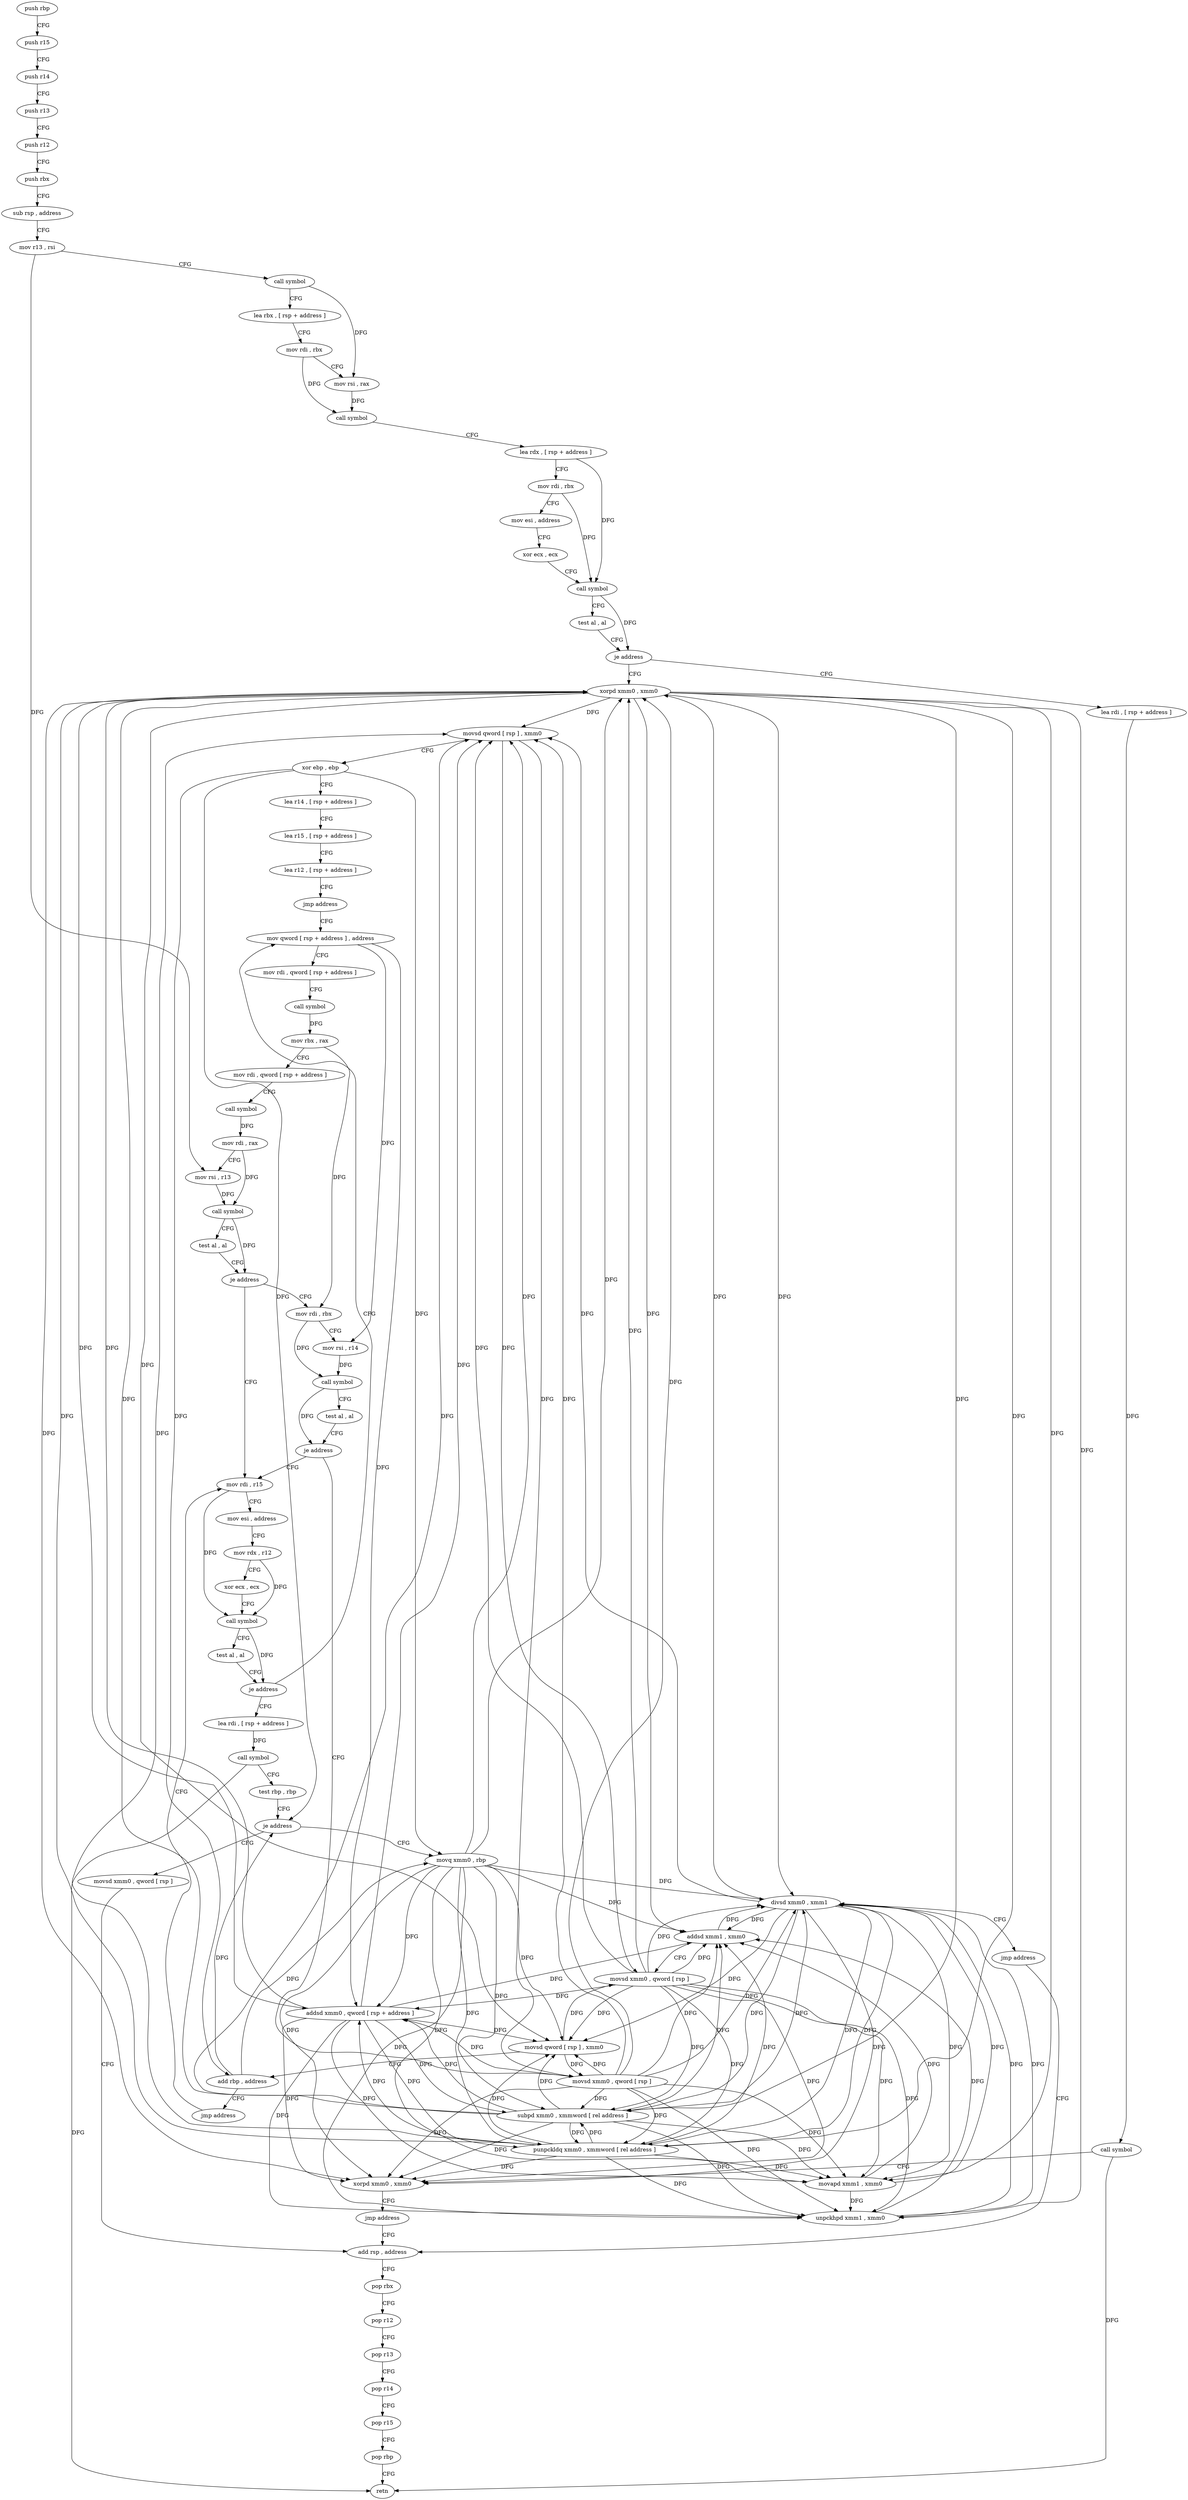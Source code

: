 digraph "func" {
"146832" [label = "push rbp" ]
"146833" [label = "push r15" ]
"146835" [label = "push r14" ]
"146837" [label = "push r13" ]
"146839" [label = "push r12" ]
"146841" [label = "push rbx" ]
"146842" [label = "sub rsp , address" ]
"146846" [label = "mov r13 , rsi" ]
"146849" [label = "call symbol" ]
"146854" [label = "lea rbx , [ rsp + address ]" ]
"146859" [label = "mov rdi , rbx" ]
"146862" [label = "mov rsi , rax" ]
"146865" [label = "call symbol" ]
"146870" [label = "lea rdx , [ rsp + address ]" ]
"146875" [label = "mov rdi , rbx" ]
"146878" [label = "mov esi , address" ]
"146883" [label = "xor ecx , ecx" ]
"146885" [label = "call symbol" ]
"146890" [label = "test al , al" ]
"146892" [label = "je address" ]
"147034" [label = "lea rdi , [ rsp + address ]" ]
"146898" [label = "xorpd xmm0 , xmm0" ]
"147039" [label = "call symbol" ]
"147044" [label = "xorpd xmm0 , xmm0" ]
"147048" [label = "jmp address" ]
"147114" [label = "add rsp , address" ]
"146902" [label = "movsd qword [ rsp ] , xmm0" ]
"146907" [label = "xor ebp , ebp" ]
"146909" [label = "lea r14 , [ rsp + address ]" ]
"146914" [label = "lea r15 , [ rsp + address ]" ]
"146919" [label = "lea r12 , [ rsp + address ]" ]
"146924" [label = "jmp address" ]
"146950" [label = "mov qword [ rsp + address ] , address" ]
"147118" [label = "pop rbx" ]
"147119" [label = "pop r12" ]
"147121" [label = "pop r13" ]
"147123" [label = "pop r14" ]
"147125" [label = "pop r15" ]
"147127" [label = "pop rbp" ]
"147128" [label = "retn" ]
"146959" [label = "mov rdi , qword [ rsp + address ]" ]
"146964" [label = "call symbol" ]
"146969" [label = "mov rbx , rax" ]
"146972" [label = "mov rdi , qword [ rsp + address ]" ]
"146977" [label = "call symbol" ]
"146982" [label = "mov rdi , rax" ]
"146985" [label = "mov rsi , r13" ]
"146988" [label = "call symbol" ]
"146993" [label = "test al , al" ]
"146995" [label = "je address" ]
"146928" [label = "mov rdi , r15" ]
"146997" [label = "mov rdi , rbx" ]
"146931" [label = "mov esi , address" ]
"146936" [label = "mov rdx , r12" ]
"146939" [label = "xor ecx , ecx" ]
"146941" [label = "call symbol" ]
"146946" [label = "test al , al" ]
"146948" [label = "je address" ]
"147050" [label = "lea rdi , [ rsp + address ]" ]
"147000" [label = "mov rsi , r14" ]
"147003" [label = "call symbol" ]
"147008" [label = "test al , al" ]
"147010" [label = "je address" ]
"147012" [label = "movsd xmm0 , qword [ rsp ]" ]
"147055" [label = "call symbol" ]
"147060" [label = "test rbp , rbp" ]
"147063" [label = "je address" ]
"147109" [label = "movsd xmm0 , qword [ rsp ]" ]
"147065" [label = "movq xmm0 , rbp" ]
"147017" [label = "addsd xmm0 , qword [ rsp + address ]" ]
"147023" [label = "movsd qword [ rsp ] , xmm0" ]
"147028" [label = "add rbp , address" ]
"147032" [label = "jmp address" ]
"147070" [label = "punpckldq xmm0 , xmmword [ rel address ]" ]
"147078" [label = "subpd xmm0 , xmmword [ rel address ]" ]
"147086" [label = "movapd xmm1 , xmm0" ]
"147090" [label = "unpckhpd xmm1 , xmm0" ]
"147094" [label = "addsd xmm1 , xmm0" ]
"147098" [label = "movsd xmm0 , qword [ rsp ]" ]
"147103" [label = "divsd xmm0 , xmm1" ]
"147107" [label = "jmp address" ]
"146832" -> "146833" [ label = "CFG" ]
"146833" -> "146835" [ label = "CFG" ]
"146835" -> "146837" [ label = "CFG" ]
"146837" -> "146839" [ label = "CFG" ]
"146839" -> "146841" [ label = "CFG" ]
"146841" -> "146842" [ label = "CFG" ]
"146842" -> "146846" [ label = "CFG" ]
"146846" -> "146849" [ label = "CFG" ]
"146846" -> "146985" [ label = "DFG" ]
"146849" -> "146854" [ label = "CFG" ]
"146849" -> "146862" [ label = "DFG" ]
"146854" -> "146859" [ label = "CFG" ]
"146859" -> "146862" [ label = "CFG" ]
"146859" -> "146865" [ label = "DFG" ]
"146862" -> "146865" [ label = "DFG" ]
"146865" -> "146870" [ label = "CFG" ]
"146870" -> "146875" [ label = "CFG" ]
"146870" -> "146885" [ label = "DFG" ]
"146875" -> "146878" [ label = "CFG" ]
"146875" -> "146885" [ label = "DFG" ]
"146878" -> "146883" [ label = "CFG" ]
"146883" -> "146885" [ label = "CFG" ]
"146885" -> "146890" [ label = "CFG" ]
"146885" -> "146892" [ label = "DFG" ]
"146890" -> "146892" [ label = "CFG" ]
"146892" -> "147034" [ label = "CFG" ]
"146892" -> "146898" [ label = "CFG" ]
"147034" -> "147039" [ label = "DFG" ]
"146898" -> "146902" [ label = "DFG" ]
"146898" -> "147044" [ label = "DFG" ]
"146898" -> "147017" [ label = "DFG" ]
"146898" -> "147023" [ label = "DFG" ]
"146898" -> "147070" [ label = "DFG" ]
"146898" -> "147078" [ label = "DFG" ]
"146898" -> "147086" [ label = "DFG" ]
"146898" -> "147090" [ label = "DFG" ]
"146898" -> "147094" [ label = "DFG" ]
"146898" -> "147103" [ label = "DFG" ]
"147039" -> "147044" [ label = "CFG" ]
"147039" -> "147128" [ label = "DFG" ]
"147044" -> "147048" [ label = "CFG" ]
"147048" -> "147114" [ label = "CFG" ]
"147114" -> "147118" [ label = "CFG" ]
"146902" -> "146907" [ label = "CFG" ]
"146902" -> "147012" [ label = "DFG" ]
"146902" -> "147098" [ label = "DFG" ]
"146907" -> "146909" [ label = "CFG" ]
"146907" -> "147063" [ label = "DFG" ]
"146907" -> "147028" [ label = "DFG" ]
"146907" -> "147065" [ label = "DFG" ]
"146909" -> "146914" [ label = "CFG" ]
"146914" -> "146919" [ label = "CFG" ]
"146919" -> "146924" [ label = "CFG" ]
"146924" -> "146950" [ label = "CFG" ]
"146950" -> "146959" [ label = "CFG" ]
"146950" -> "147017" [ label = "DFG" ]
"146950" -> "147000" [ label = "DFG" ]
"147118" -> "147119" [ label = "CFG" ]
"147119" -> "147121" [ label = "CFG" ]
"147121" -> "147123" [ label = "CFG" ]
"147123" -> "147125" [ label = "CFG" ]
"147125" -> "147127" [ label = "CFG" ]
"147127" -> "147128" [ label = "CFG" ]
"146959" -> "146964" [ label = "CFG" ]
"146964" -> "146969" [ label = "DFG" ]
"146969" -> "146972" [ label = "CFG" ]
"146969" -> "146997" [ label = "DFG" ]
"146972" -> "146977" [ label = "CFG" ]
"146977" -> "146982" [ label = "DFG" ]
"146982" -> "146985" [ label = "CFG" ]
"146982" -> "146988" [ label = "DFG" ]
"146985" -> "146988" [ label = "DFG" ]
"146988" -> "146993" [ label = "CFG" ]
"146988" -> "146995" [ label = "DFG" ]
"146993" -> "146995" [ label = "CFG" ]
"146995" -> "146928" [ label = "CFG" ]
"146995" -> "146997" [ label = "CFG" ]
"146928" -> "146931" [ label = "CFG" ]
"146928" -> "146941" [ label = "DFG" ]
"146997" -> "147000" [ label = "CFG" ]
"146997" -> "147003" [ label = "DFG" ]
"146931" -> "146936" [ label = "CFG" ]
"146936" -> "146939" [ label = "CFG" ]
"146936" -> "146941" [ label = "DFG" ]
"146939" -> "146941" [ label = "CFG" ]
"146941" -> "146946" [ label = "CFG" ]
"146941" -> "146948" [ label = "DFG" ]
"146946" -> "146948" [ label = "CFG" ]
"146948" -> "147050" [ label = "CFG" ]
"146948" -> "146950" [ label = "CFG" ]
"147050" -> "147055" [ label = "DFG" ]
"147000" -> "147003" [ label = "DFG" ]
"147003" -> "147008" [ label = "CFG" ]
"147003" -> "147010" [ label = "DFG" ]
"147008" -> "147010" [ label = "CFG" ]
"147010" -> "146928" [ label = "CFG" ]
"147010" -> "147012" [ label = "CFG" ]
"147012" -> "147017" [ label = "DFG" ]
"147012" -> "147044" [ label = "DFG" ]
"147012" -> "146898" [ label = "DFG" ]
"147012" -> "146902" [ label = "DFG" ]
"147012" -> "147023" [ label = "DFG" ]
"147012" -> "147070" [ label = "DFG" ]
"147012" -> "147078" [ label = "DFG" ]
"147012" -> "147086" [ label = "DFG" ]
"147012" -> "147090" [ label = "DFG" ]
"147012" -> "147094" [ label = "DFG" ]
"147012" -> "147103" [ label = "DFG" ]
"147055" -> "147060" [ label = "CFG" ]
"147055" -> "147128" [ label = "DFG" ]
"147060" -> "147063" [ label = "CFG" ]
"147063" -> "147109" [ label = "CFG" ]
"147063" -> "147065" [ label = "CFG" ]
"147109" -> "147114" [ label = "CFG" ]
"147065" -> "147070" [ label = "DFG" ]
"147065" -> "147044" [ label = "DFG" ]
"147065" -> "146898" [ label = "DFG" ]
"147065" -> "146902" [ label = "DFG" ]
"147065" -> "147023" [ label = "DFG" ]
"147065" -> "147017" [ label = "DFG" ]
"147065" -> "147078" [ label = "DFG" ]
"147065" -> "147086" [ label = "DFG" ]
"147065" -> "147090" [ label = "DFG" ]
"147065" -> "147094" [ label = "DFG" ]
"147065" -> "147103" [ label = "DFG" ]
"147017" -> "147023" [ label = "DFG" ]
"147017" -> "147044" [ label = "DFG" ]
"147017" -> "146898" [ label = "DFG" ]
"147017" -> "146902" [ label = "DFG" ]
"147017" -> "147070" [ label = "DFG" ]
"147017" -> "147078" [ label = "DFG" ]
"147017" -> "147086" [ label = "DFG" ]
"147017" -> "147090" [ label = "DFG" ]
"147017" -> "147094" [ label = "DFG" ]
"147023" -> "147028" [ label = "CFG" ]
"147023" -> "147012" [ label = "DFG" ]
"147023" -> "147098" [ label = "DFG" ]
"147028" -> "147032" [ label = "CFG" ]
"147028" -> "147063" [ label = "DFG" ]
"147028" -> "147065" [ label = "DFG" ]
"147032" -> "146928" [ label = "CFG" ]
"147070" -> "147078" [ label = "DFG" ]
"147070" -> "147044" [ label = "DFG" ]
"147070" -> "146898" [ label = "DFG" ]
"147070" -> "146902" [ label = "DFG" ]
"147070" -> "147023" [ label = "DFG" ]
"147070" -> "147017" [ label = "DFG" ]
"147070" -> "147086" [ label = "DFG" ]
"147070" -> "147090" [ label = "DFG" ]
"147070" -> "147094" [ label = "DFG" ]
"147070" -> "147103" [ label = "DFG" ]
"147078" -> "147086" [ label = "DFG" ]
"147078" -> "147044" [ label = "DFG" ]
"147078" -> "146898" [ label = "DFG" ]
"147078" -> "146902" [ label = "DFG" ]
"147078" -> "147023" [ label = "DFG" ]
"147078" -> "147070" [ label = "DFG" ]
"147078" -> "147017" [ label = "DFG" ]
"147078" -> "147090" [ label = "DFG" ]
"147078" -> "147094" [ label = "DFG" ]
"147078" -> "147103" [ label = "DFG" ]
"147086" -> "147090" [ label = "DFG" ]
"147086" -> "147094" [ label = "DFG" ]
"147086" -> "147103" [ label = "DFG" ]
"147090" -> "147094" [ label = "DFG" ]
"147090" -> "147103" [ label = "DFG" ]
"147094" -> "147098" [ label = "CFG" ]
"147094" -> "147103" [ label = "DFG" ]
"147098" -> "147103" [ label = "DFG" ]
"147098" -> "147044" [ label = "DFG" ]
"147098" -> "146898" [ label = "DFG" ]
"147098" -> "146902" [ label = "DFG" ]
"147098" -> "147023" [ label = "DFG" ]
"147098" -> "147070" [ label = "DFG" ]
"147098" -> "147078" [ label = "DFG" ]
"147098" -> "147086" [ label = "DFG" ]
"147098" -> "147090" [ label = "DFG" ]
"147098" -> "147094" [ label = "DFG" ]
"147098" -> "147017" [ label = "DFG" ]
"147103" -> "147107" [ label = "CFG" ]
"147103" -> "147044" [ label = "DFG" ]
"147103" -> "146898" [ label = "DFG" ]
"147103" -> "146902" [ label = "DFG" ]
"147103" -> "147023" [ label = "DFG" ]
"147103" -> "147070" [ label = "DFG" ]
"147103" -> "147078" [ label = "DFG" ]
"147103" -> "147086" [ label = "DFG" ]
"147103" -> "147090" [ label = "DFG" ]
"147103" -> "147094" [ label = "DFG" ]
"147107" -> "147114" [ label = "CFG" ]
}
